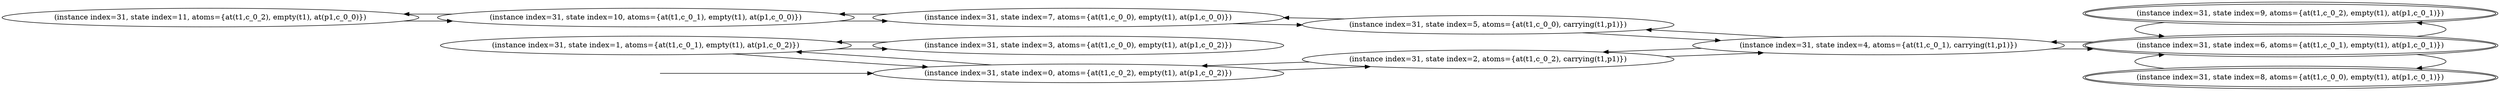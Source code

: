 digraph {
rankdir="LR"
s11[label="(instance index=31, state index=11, atoms={at(t1,c_0_2), empty(t1), at(p1,c_0_0)})"]
s3[label="(instance index=31, state index=3, atoms={at(t1,c_0_0), empty(t1), at(p1,c_0_2)})"]
s10[label="(instance index=31, state index=10, atoms={at(t1,c_0_1), empty(t1), at(p1,c_0_0)})"]
s1[label="(instance index=31, state index=1, atoms={at(t1,c_0_1), empty(t1), at(p1,c_0_2)})"]
s7[label="(instance index=31, state index=7, atoms={at(t1,c_0_0), empty(t1), at(p1,c_0_0)})"]
s0[label="(instance index=31, state index=0, atoms={at(t1,c_0_2), empty(t1), at(p1,c_0_2)})"]
s5[label="(instance index=31, state index=5, atoms={at(t1,c_0_0), carrying(t1,p1)})"]
s2[label="(instance index=31, state index=2, atoms={at(t1,c_0_2), carrying(t1,p1)})"]
s4[label="(instance index=31, state index=4, atoms={at(t1,c_0_1), carrying(t1,p1)})"]
s6[peripheries=2,label="(instance index=31, state index=6, atoms={at(t1,c_0_1), empty(t1), at(p1,c_0_1)})"]
s8[peripheries=2,label="(instance index=31, state index=8, atoms={at(t1,c_0_0), empty(t1), at(p1,c_0_1)})"]
s9[peripheries=2,label="(instance index=31, state index=9, atoms={at(t1,c_0_2), empty(t1), at(p1,c_0_1)})"]
Dangling [ label = "", style = invis ]
{ rank = same; Dangling }
Dangling -> s0
{ rank = same; s0}
{ rank = same; s10,s1}
{ rank = same; s7,s0}
{ rank = same; s5,s2}
{ rank = same; s4}
{ rank = same; s6,s8,s9}
{
s11->s10
s3->s1
}
{
s10->s11
s10->s7
s1->s0
s1->s3
}
{
s7->s5
s7->s10
s0->s2
s0->s1
}
{
s5->s7
s5->s4
s2->s0
s2->s4
}
{
s4->s6
s4->s2
s4->s5
}
{
s6->s4
s6->s9
s6->s8
s8->s6
s9->s6
}
}

